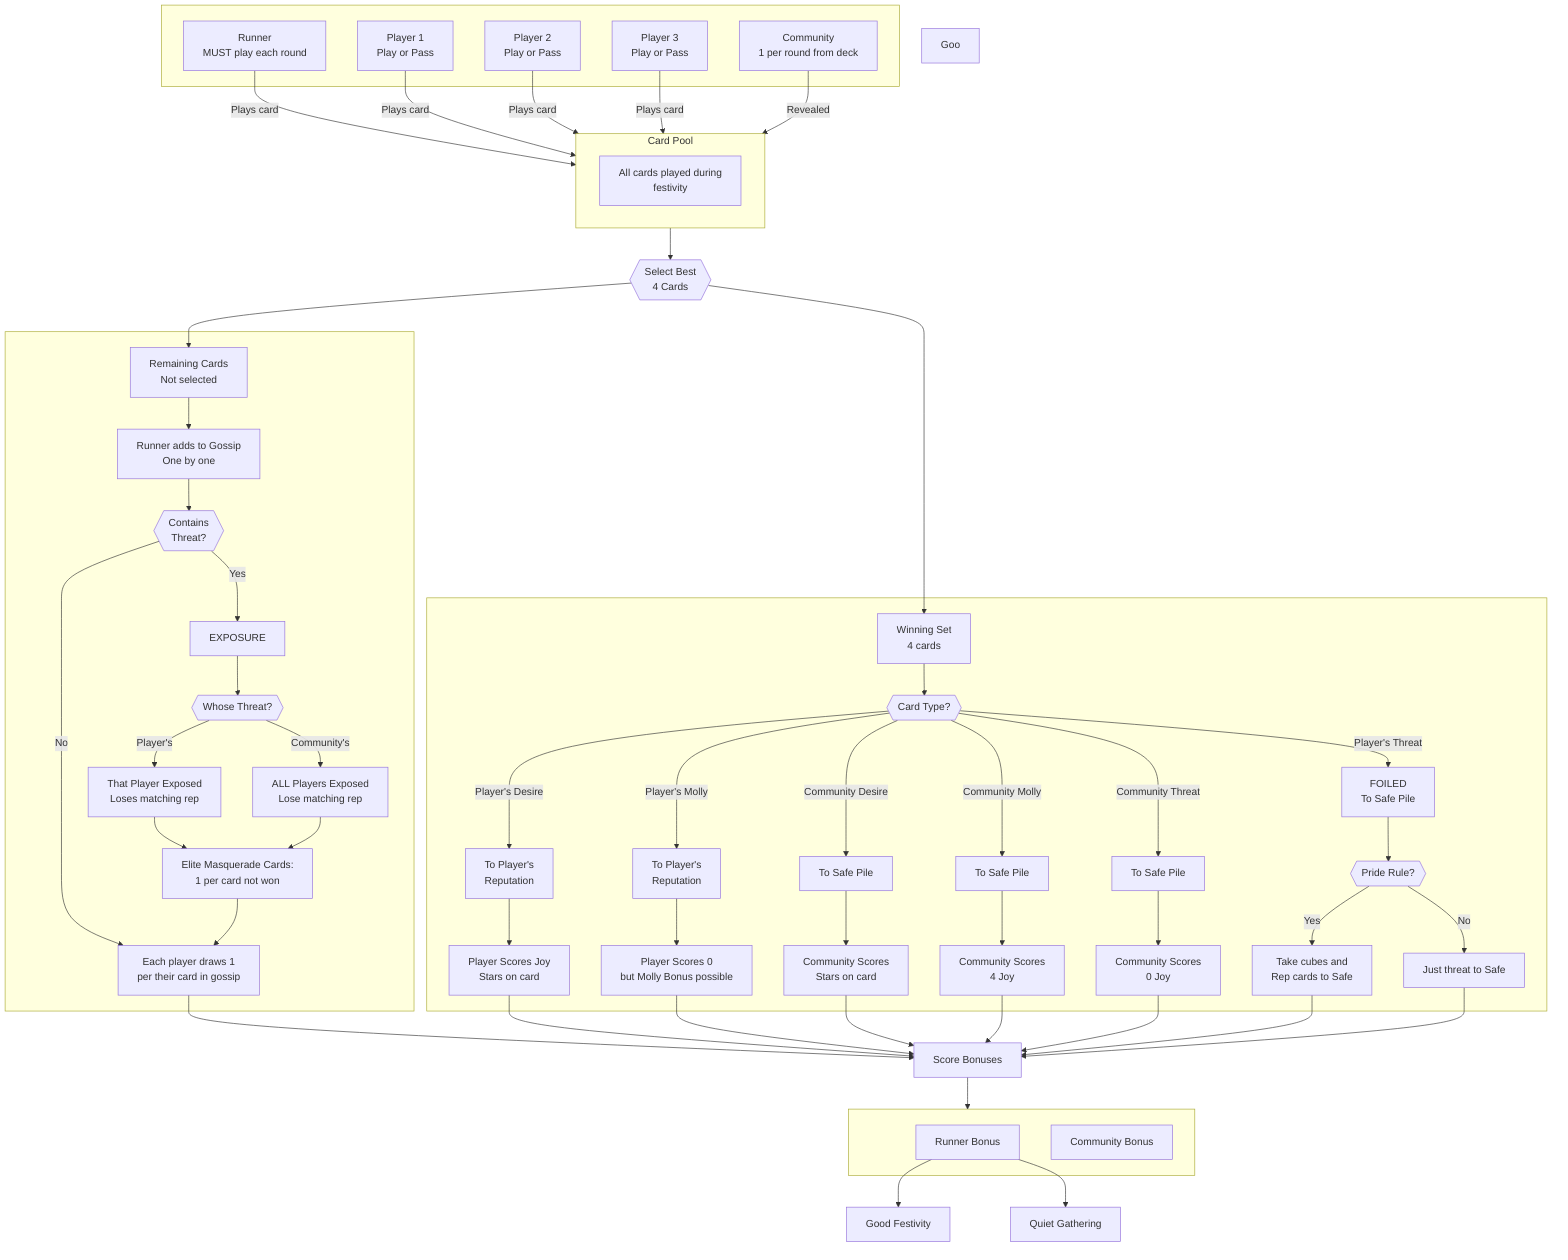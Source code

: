 flowchart TD
    %% Top Header Row
    subgraph header[" "]
        direction LR
        Runner["Runner<br/>MUST play each round"]
        P1["Player 1<br/>Play or Pass"]
        P2["Player 2<br/>Play or Pass"]
        P3["Player 3<br/>Play or Pass"]
        Community["Community<br/>1 per round from deck"]
    end
    
    %% Card Pool
    subgraph pool["Card Pool"]
        AllCards["All cards played during<br/>festivity"]
    end
    
    Runner -->|Plays card| pool
    P1 -->|Plays card| pool
    P2 -->|Plays card| pool
    P3 -->|Plays card| pool
    Community -->|Revealed| pool
    
    %% Selection
    pool --> SelectBest{{"Select Best<br/>4 Cards"}}
    
    %% Two main branches
    SelectBest --> RemCards
    SelectBest --> WinningSet
    
    %% LEFT BRANCH - Remaining Cards
    subgraph left[" "]
        RemCards["Remaining Cards<br/>Not selected"]
        
        RemCards --> RunnerGossip["Runner adds to Gossip<br/>One by one"]
        
        RunnerGossip --> CheckThreat{{"Contains<br/>Threat?"}}
        
        CheckThreat -->|Yes| EXPOSURE["EXPOSURE"]
        CheckThreat -->|No| DrawPlayers
        
        EXPOSURE --> WhoseThreat{{"Whose Threat?"}}
        
        WhoseThreat -->|Player's| PlayerExposed["That Player Exposed<br/>Loses matching rep"]
        WhoseThreat -->|Community's| AllExposed["ALL Players Exposed<br/>Lose matching rep"]
        
        PlayerExposed --> EliteMasq["Elite Masquerade Cards:<br/>1 per card not won"]
        AllExposed --> EliteMasq
        
        EliteMasq --> DrawPlayers["Each player draws 1<br/>per their card in gossip"]
    end
    
    %% RIGHT BRANCH - Winning Set
    subgraph right[" "]
        WinningSet["Winning Set<br/>4 cards"]
        
        WinningSet --> CardType{{"Card Type?"}}
        
        CardType -->|Player's Desire| PlayerDesire["To Player's<br/>Reputation"]
        CardType -->|Player's Molly| PlayerMolly["To Player's<br/>Reputation"]
        CardType -->|Community Desire| CommDesire["To Safe Pile"]
        CardType -->|Community Molly| CommMolly["To Safe Pile"]
        CardType -->|Community Threat| CommThreat["To Safe Pile"]
        CardType -->|Player's Threat| PlayerThreat["FOILED<br/>To Safe Pile"]
        
        PlayerDesire --> ScoreJoy["Player Scores Joy<br/>Stars on card"]
        PlayerMolly --> MollyBonus["Player Scores 0<br/>but Molly Bonus possible"]
        CommDesire --> CommScore["Community Scores<br/>Stars on card"]
        CommMolly --> CommScore2["Community Scores<br/>4 Joy"]
        CommThreat --> CommScore3["Community Scores<br/>0 Joy"]
        PlayerThreat --> PrideRule{{"Pride Rule?"}}
        
        PrideRule -->|Yes| TakeCubes["Take cubes and<br/>Rep cards to Safe"]
        PrideRule -->|No| JustThreat["Just threat to Safe"]
    end
    
    %% Bottom Score Bonuses Section
    DrawPlayers --> ScoreBonuses["Score Bonuses"]
    ScoreJoy --> ScoreBonuses
    MollyBonus --> ScoreBonuses
    CommScore --> ScoreBonuses
    CommScore2 --> ScoreBonuses
    CommScore3 --> ScoreBonuses
    TakeCubes --> ScoreBonuses
    JustThreat --> ScoreBonuses
    
    %% Bonus Types
    subgraph bonuses[" "]
        direction LR
        RunnerBonus["Runner Bonus"]
        CommunityBonus["Community Bonus"]
    end
    
    ScoreBonuses --> bonuses
    
    %% Runner Bonus Details
    RunnerBonus --> GoodFestivity["Good Festivity"]
    RunnerBonus --> QuietGathering["Quiet Gathering"]
    
    Goo